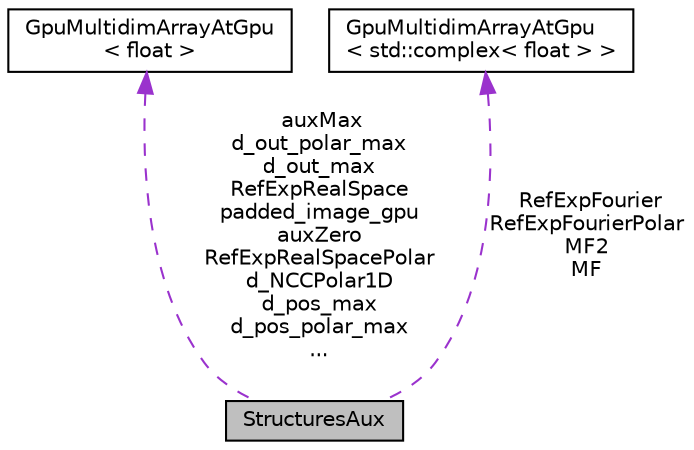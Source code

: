 digraph "StructuresAux"
{
  edge [fontname="Helvetica",fontsize="10",labelfontname="Helvetica",labelfontsize="10"];
  node [fontname="Helvetica",fontsize="10",shape=record];
  Node1 [label="StructuresAux",height=0.2,width=0.4,color="black", fillcolor="grey75", style="filled", fontcolor="black"];
  Node2 -> Node1 [dir="back",color="darkorchid3",fontsize="10",style="dashed",label=" auxMax\nd_out_polar_max\nd_out_max\nRefExpRealSpace\npadded_image_gpu\nauxZero\nRefExpRealSpacePolar\nd_NCCPolar1D\nd_pos_max\nd_pos_polar_max\n..." ,fontname="Helvetica"];
  Node2 [label="GpuMultidimArrayAtGpu\l\< float \>",height=0.2,width=0.4,color="black", fillcolor="white", style="filled",URL="$classGpuMultidimArrayAtGpu.html"];
  Node3 -> Node1 [dir="back",color="darkorchid3",fontsize="10",style="dashed",label=" RefExpFourier\nRefExpFourierPolar\nMF2\nMF" ,fontname="Helvetica"];
  Node3 [label="GpuMultidimArrayAtGpu\l\< std::complex\< float \> \>",height=0.2,width=0.4,color="black", fillcolor="white", style="filled",URL="$classGpuMultidimArrayAtGpu.html"];
}
